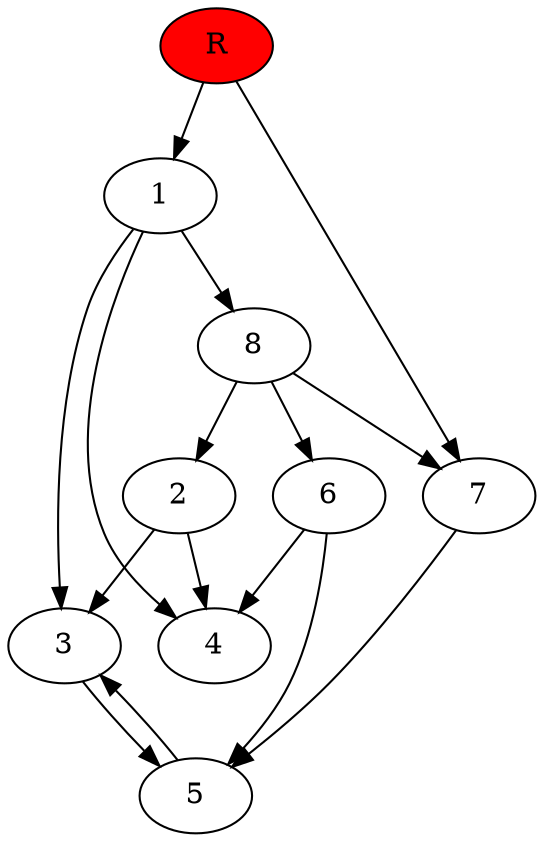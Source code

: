 digraph prb36781 {
	1
	2
	3
	4
	5
	6
	7
	8
	R [fillcolor="#ff0000" style=filled]
	1 -> 3
	1 -> 4
	1 -> 8
	2 -> 3
	2 -> 4
	3 -> 5
	5 -> 3
	6 -> 4
	6 -> 5
	7 -> 5
	8 -> 2
	8 -> 6
	8 -> 7
	R -> 1
	R -> 7
}
